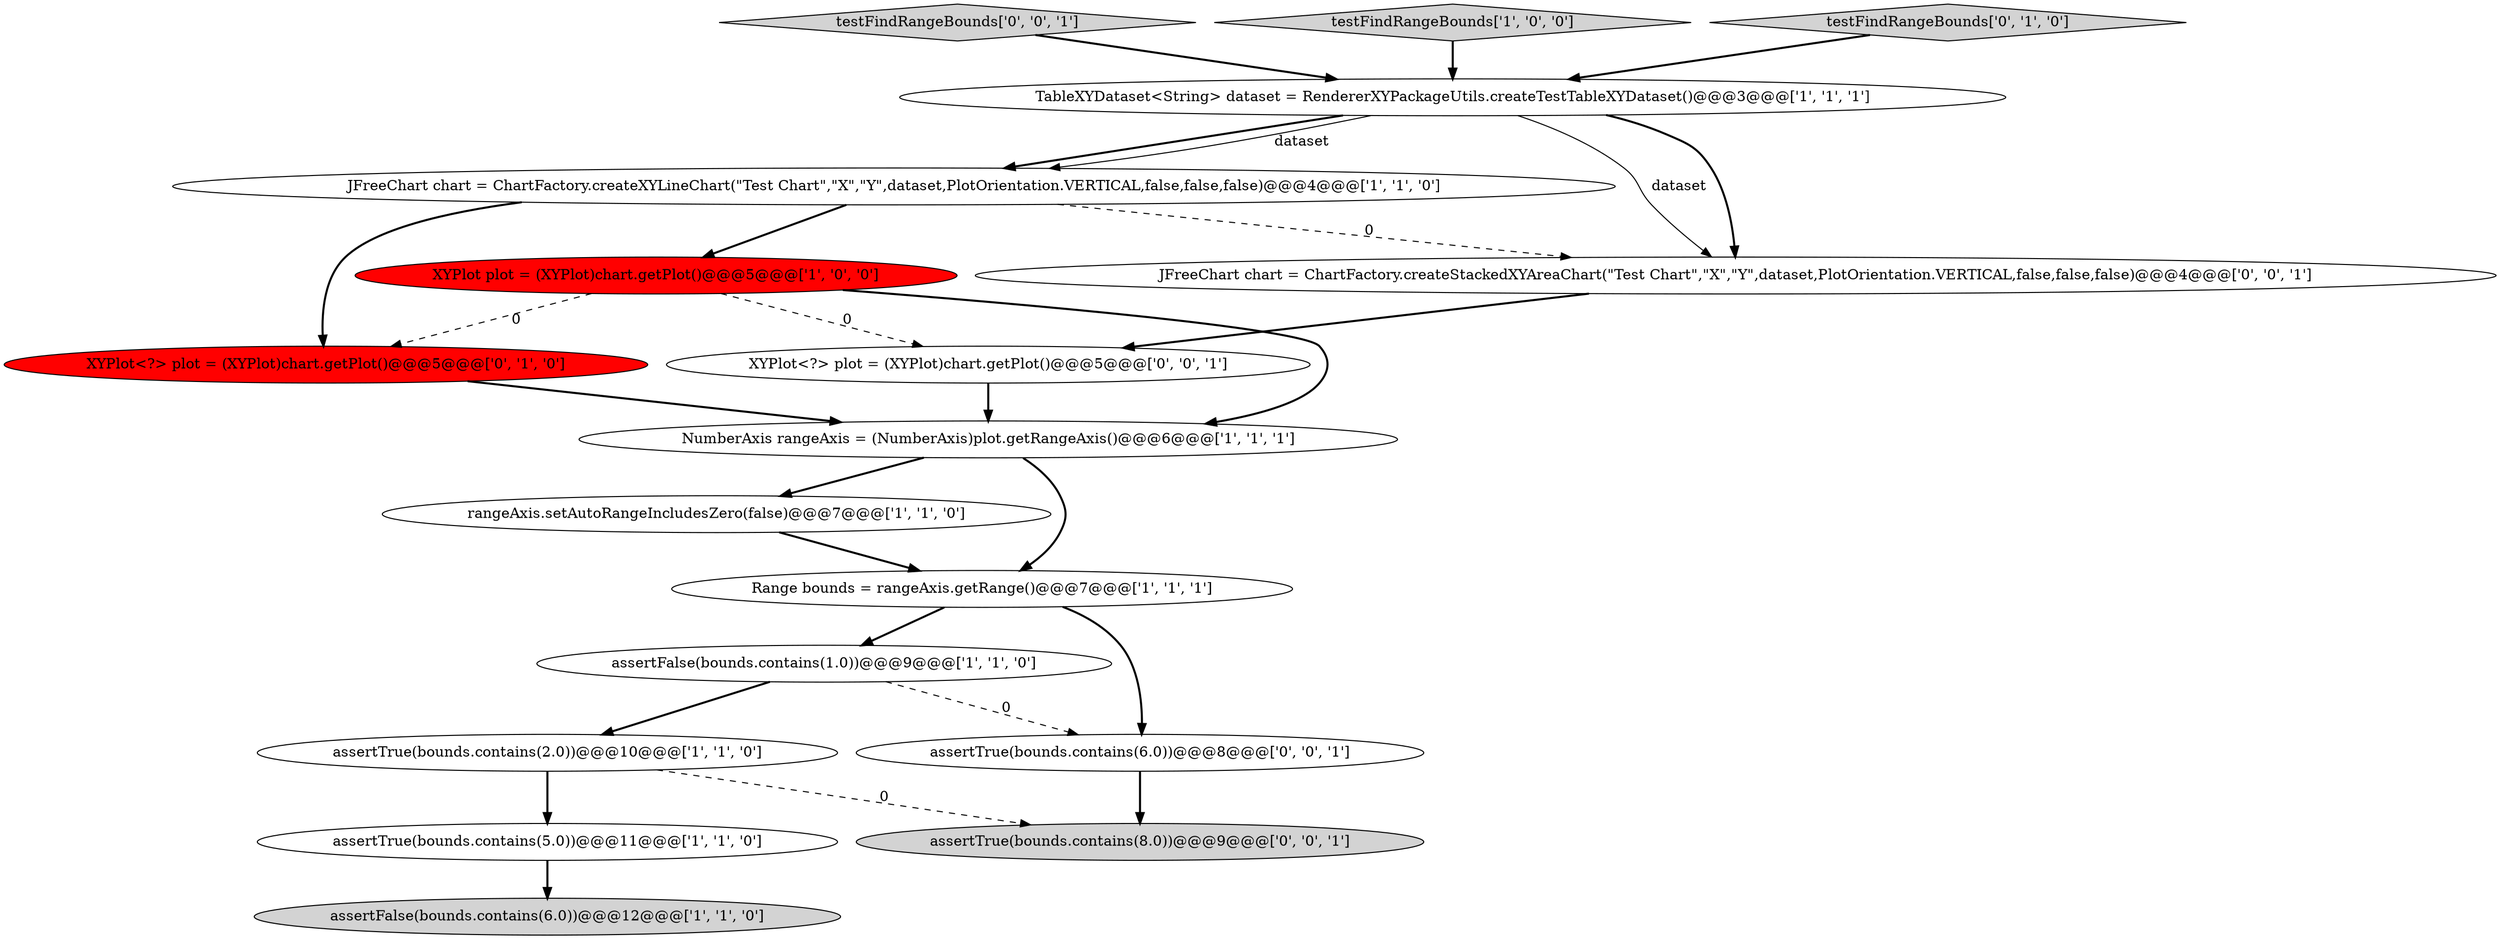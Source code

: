 digraph {
8 [style = filled, label = "assertTrue(bounds.contains(5.0))@@@11@@@['1', '1', '0']", fillcolor = white, shape = ellipse image = "AAA0AAABBB1BBB"];
14 [style = filled, label = "XYPlot<?> plot = (XYPlot)chart.getPlot()@@@5@@@['0', '0', '1']", fillcolor = white, shape = ellipse image = "AAA0AAABBB3BBB"];
15 [style = filled, label = "testFindRangeBounds['0', '0', '1']", fillcolor = lightgray, shape = diamond image = "AAA0AAABBB3BBB"];
9 [style = filled, label = "JFreeChart chart = ChartFactory.createXYLineChart(\"Test Chart\",\"X\",\"Y\",dataset,PlotOrientation.VERTICAL,false,false,false)@@@4@@@['1', '1', '0']", fillcolor = white, shape = ellipse image = "AAA0AAABBB1BBB"];
10 [style = filled, label = "rangeAxis.setAutoRangeIncludesZero(false)@@@7@@@['1', '1', '0']", fillcolor = white, shape = ellipse image = "AAA0AAABBB1BBB"];
2 [style = filled, label = "testFindRangeBounds['1', '0', '0']", fillcolor = lightgray, shape = diamond image = "AAA0AAABBB1BBB"];
1 [style = filled, label = "XYPlot plot = (XYPlot)chart.getPlot()@@@5@@@['1', '0', '0']", fillcolor = red, shape = ellipse image = "AAA1AAABBB1BBB"];
7 [style = filled, label = "assertFalse(bounds.contains(6.0))@@@12@@@['1', '1', '0']", fillcolor = lightgray, shape = ellipse image = "AAA0AAABBB1BBB"];
13 [style = filled, label = "assertTrue(bounds.contains(6.0))@@@8@@@['0', '0', '1']", fillcolor = white, shape = ellipse image = "AAA0AAABBB3BBB"];
11 [style = filled, label = "XYPlot<?> plot = (XYPlot)chart.getPlot()@@@5@@@['0', '1', '0']", fillcolor = red, shape = ellipse image = "AAA1AAABBB2BBB"];
5 [style = filled, label = "assertFalse(bounds.contains(1.0))@@@9@@@['1', '1', '0']", fillcolor = white, shape = ellipse image = "AAA0AAABBB1BBB"];
12 [style = filled, label = "testFindRangeBounds['0', '1', '0']", fillcolor = lightgray, shape = diamond image = "AAA0AAABBB2BBB"];
0 [style = filled, label = "TableXYDataset<String> dataset = RendererXYPackageUtils.createTestTableXYDataset()@@@3@@@['1', '1', '1']", fillcolor = white, shape = ellipse image = "AAA0AAABBB1BBB"];
4 [style = filled, label = "Range bounds = rangeAxis.getRange()@@@7@@@['1', '1', '1']", fillcolor = white, shape = ellipse image = "AAA0AAABBB1BBB"];
17 [style = filled, label = "JFreeChart chart = ChartFactory.createStackedXYAreaChart(\"Test Chart\",\"X\",\"Y\",dataset,PlotOrientation.VERTICAL,false,false,false)@@@4@@@['0', '0', '1']", fillcolor = white, shape = ellipse image = "AAA0AAABBB3BBB"];
3 [style = filled, label = "assertTrue(bounds.contains(2.0))@@@10@@@['1', '1', '0']", fillcolor = white, shape = ellipse image = "AAA0AAABBB1BBB"];
16 [style = filled, label = "assertTrue(bounds.contains(8.0))@@@9@@@['0', '0', '1']", fillcolor = lightgray, shape = ellipse image = "AAA0AAABBB3BBB"];
6 [style = filled, label = "NumberAxis rangeAxis = (NumberAxis)plot.getRangeAxis()@@@6@@@['1', '1', '1']", fillcolor = white, shape = ellipse image = "AAA0AAABBB1BBB"];
5->13 [style = dashed, label="0"];
5->3 [style = bold, label=""];
0->9 [style = bold, label=""];
9->11 [style = bold, label=""];
1->14 [style = dashed, label="0"];
0->17 [style = bold, label=""];
11->6 [style = bold, label=""];
4->13 [style = bold, label=""];
0->17 [style = solid, label="dataset"];
12->0 [style = bold, label=""];
13->16 [style = bold, label=""];
8->7 [style = bold, label=""];
6->4 [style = bold, label=""];
2->0 [style = bold, label=""];
1->6 [style = bold, label=""];
17->14 [style = bold, label=""];
1->11 [style = dashed, label="0"];
3->8 [style = bold, label=""];
6->10 [style = bold, label=""];
15->0 [style = bold, label=""];
9->17 [style = dashed, label="0"];
10->4 [style = bold, label=""];
0->9 [style = solid, label="dataset"];
9->1 [style = bold, label=""];
4->5 [style = bold, label=""];
14->6 [style = bold, label=""];
3->16 [style = dashed, label="0"];
}
